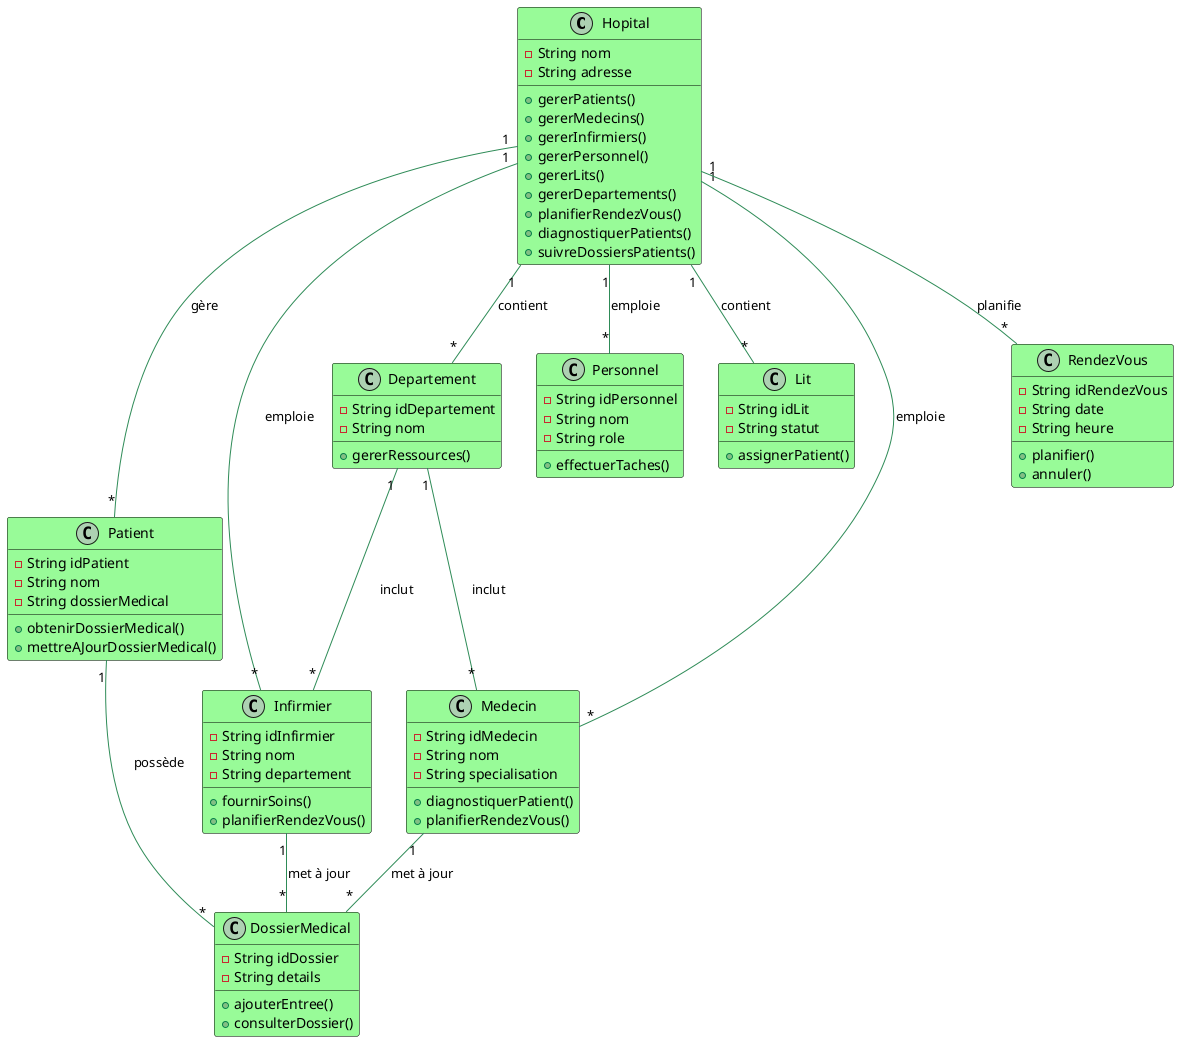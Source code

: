 @startuml
!define RECTANGLE class
skinparam class {
    BackgroundColor PaleGreen
    ArrowColor SeaGreen
    BorderColor Black
}

RECTANGLE Hopital {
  -String nom
  -String adresse
  +gererPatients()
  +gererMedecins()
  +gererInfirmiers()
  +gererPersonnel()
  +gererLits()
  +gererDepartements()
  +planifierRendezVous()
  +diagnostiquerPatients()
  +suivreDossiersPatients()
}

RECTANGLE Patient {
  -String idPatient
  -String nom
  -String dossierMedical
  +obtenirDossierMedical()
  +mettreAJourDossierMedical()
}

RECTANGLE Medecin {
  -String idMedecin
  -String nom
  -String specialisation
  +diagnostiquerPatient()
  +planifierRendezVous()
}

RECTANGLE Infirmier {
  -String idInfirmier
  -String nom
  -String departement
  +fournirSoins()
  +planifierRendezVous()
}

RECTANGLE Personnel {
  -String idPersonnel
  -String nom
  -String role
  +effectuerTaches()
}

RECTANGLE Lit {
  -String idLit
  -String statut
  +assignerPatient()
}

RECTANGLE Departement {
  -String idDepartement
  -String nom
  +gererRessources()
}

RECTANGLE RendezVous {
  -String idRendezVous
  -String date
  -String heure
  +planifier()
  +annuler()
}

RECTANGLE DossierMedical {
  -String idDossier
  -String details
  +ajouterEntree()
  +consulterDossier()
}

Hopital "1" -- "*" Patient : gère
Hopital "1" -- "*" Medecin : emploie
Hopital "1" -- "*" Infirmier : emploie
Hopital "1" -- "*" Personnel : emploie
Hopital "1" -- "*" Lit : contient
Hopital "1" -- "*" Departement : contient
Hopital "1" -- "*" RendezVous : planifie
Patient "1" -- "*" DossierMedical : possède
Medecin "1" -- "*" DossierMedical : met à jour
Infirmier "1" -- "*" DossierMedical : met à jour
Departement "1" -- "*" Medecin : inclut
Departement "1" -- "*" Infirmier : inclut

@enduml
